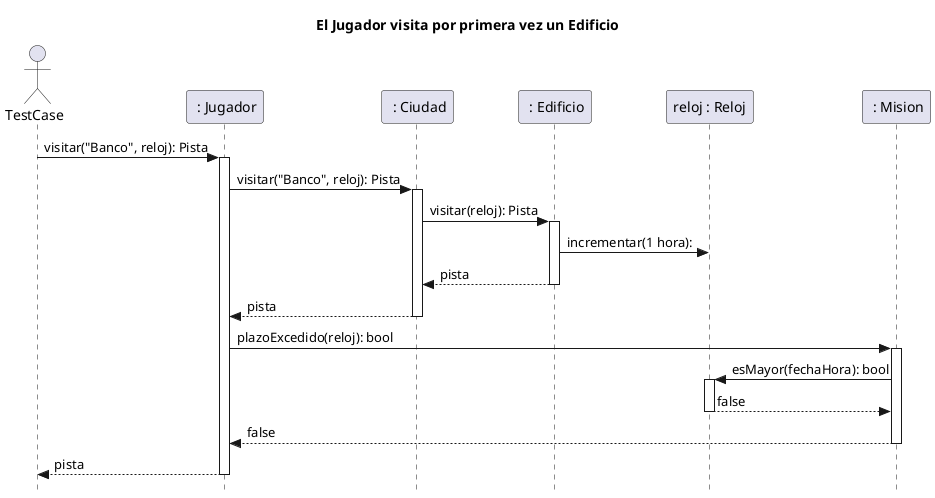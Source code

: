 @startuml
skinparam style strictuml
title:  El Jugador visita por primera vez un Edificio
actor TestCase

participant " : Jugador" as jugador
participant " : Ciudad" as ciudad
participant " : Edificio" as banco
participant "reloj : Reloj" as reloj
participant " : Mision" as mision

TestCase -> jugador: visitar("Banco", reloj): Pista
activate jugador
jugador -> ciudad: visitar("Banco", reloj): Pista
activate ciudad
ciudad -> banco: visitar(reloj): Pista
activate banco
banco -> reloj: incrementar(1 hora):
return pista
return pista
jugador -> mision: plazoExcedido(reloj): bool
activate mision
mision -> reloj: esMayor(fechaHora): bool
activate reloj
return false
return false
return pista

@enduml
